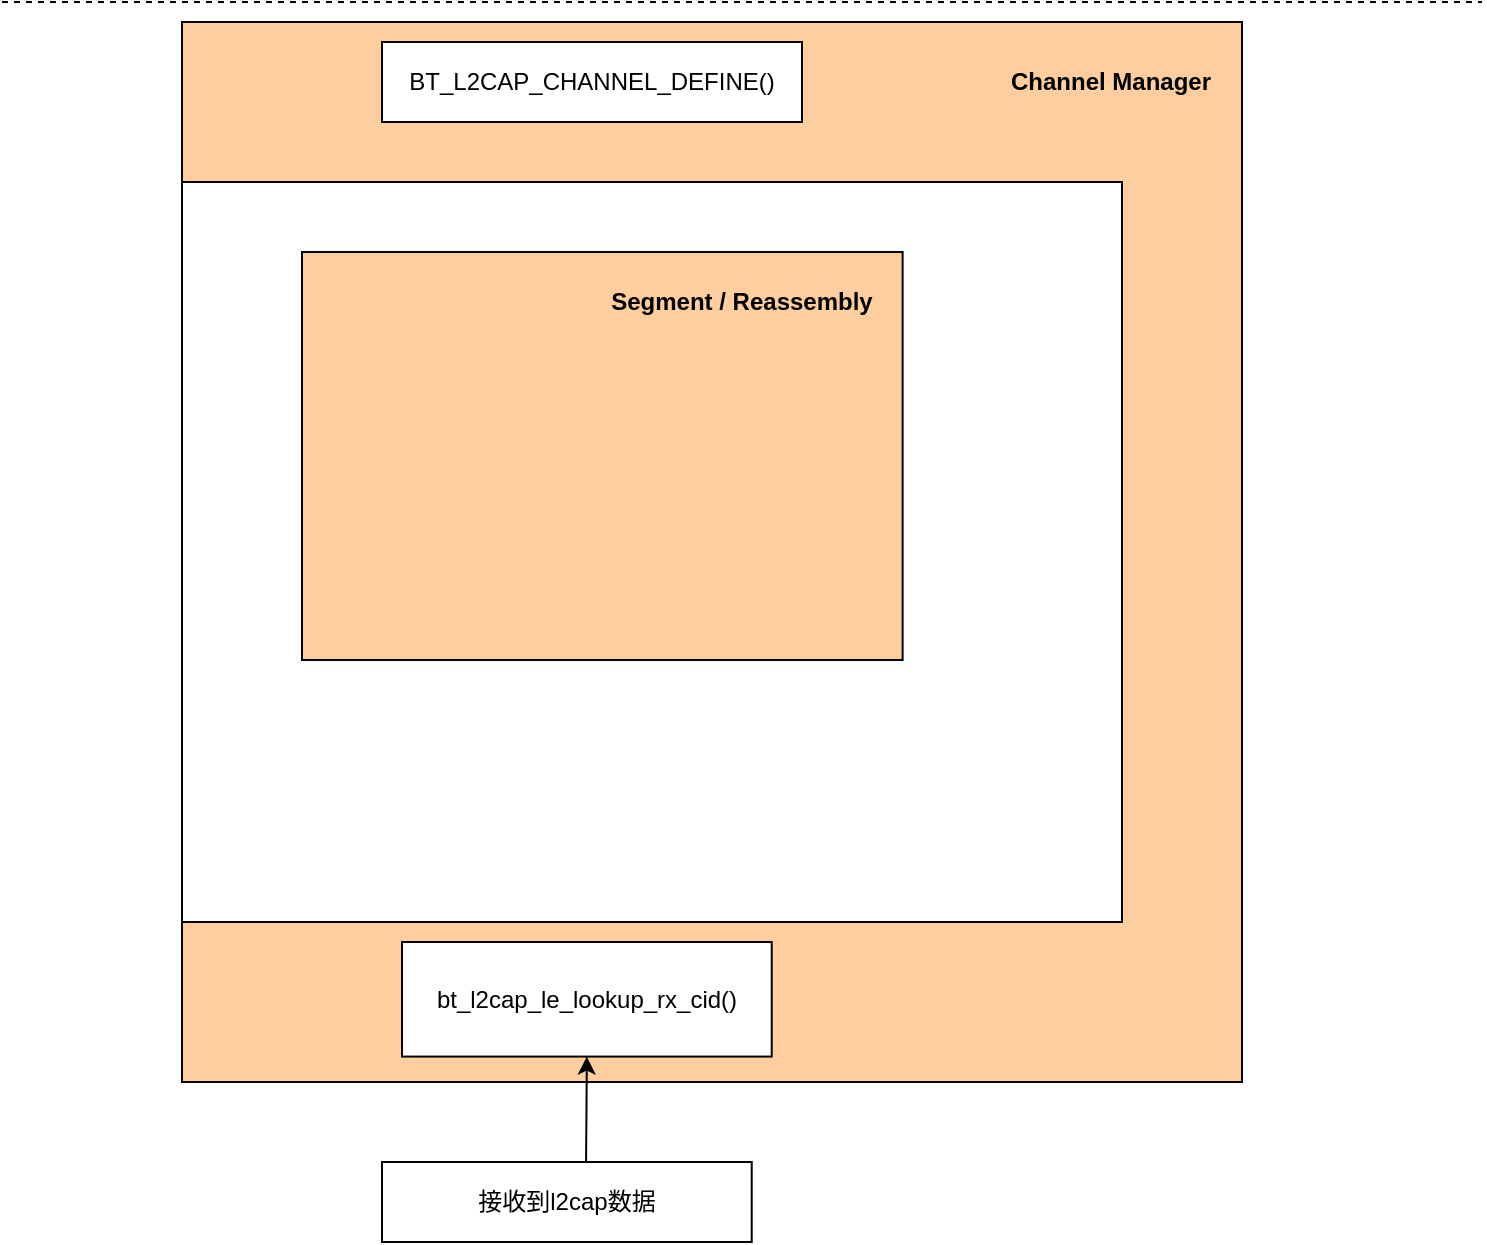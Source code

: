 <mxfile version="20.0.3" type="github" pages="2">
  <diagram id="R2lEEEUBdFMjLlhIrx00" name="Page-1">
    <mxGraphModel dx="1088" dy="644" grid="1" gridSize="10" guides="1" tooltips="1" connect="1" arrows="1" fold="1" page="1" pageScale="1" pageWidth="850" pageHeight="1100" math="0" shadow="0" extFonts="Permanent Marker^https://fonts.googleapis.com/css?family=Permanent+Marker">
      <root>
        <mxCell id="0" />
        <mxCell id="1" parent="0" />
        <mxCell id="rRveS7QiudBQxACLEBaP-16" value="" style="endArrow=none;dashed=1;html=1;rounded=0;" edge="1" parent="1">
          <mxGeometry width="50" height="50" relative="1" as="geometry">
            <mxPoint x="80" y="110" as="sourcePoint" />
            <mxPoint x="820" y="110" as="targetPoint" />
          </mxGeometry>
        </mxCell>
        <mxCell id="rRveS7QiudBQxACLEBaP-70" value="" style="group" vertex="1" connectable="0" parent="1">
          <mxGeometry x="150" y="110" width="530" height="530" as="geometry" />
        </mxCell>
        <mxCell id="rRveS7QiudBQxACLEBaP-74" value="" style="group" vertex="1" connectable="0" parent="rRveS7QiudBQxACLEBaP-70">
          <mxGeometry x="20" y="10" width="530" height="530" as="geometry" />
        </mxCell>
        <mxCell id="rRveS7QiudBQxACLEBaP-71" value="" style="rounded=0;whiteSpace=wrap;html=1;strokeColor=default;fillColor=#FFCE9F;gradientColor=none;" vertex="1" parent="rRveS7QiudBQxACLEBaP-74">
          <mxGeometry width="530" height="530" as="geometry" />
        </mxCell>
        <mxCell id="rRveS7QiudBQxACLEBaP-73" value="" style="rounded=0;whiteSpace=wrap;html=1;strokeColor=default;fillColor=#FFFFFF;gradientColor=none;" vertex="1" parent="rRveS7QiudBQxACLEBaP-74">
          <mxGeometry y="80" width="470" height="370" as="geometry" />
        </mxCell>
        <mxCell id="rRveS7QiudBQxACLEBaP-65" value="BT_L2CAP_CHANNEL_DEFINE()" style="rounded=0;whiteSpace=wrap;html=1;" vertex="1" parent="rRveS7QiudBQxACLEBaP-74">
          <mxGeometry x="100" y="10" width="210" height="40" as="geometry" />
        </mxCell>
        <mxCell id="rRveS7QiudBQxACLEBaP-54" value="bt_l2cap_le_lookup_rx_cid()" style="rounded=0;whiteSpace=wrap;html=1;" vertex="1" parent="rRveS7QiudBQxACLEBaP-74">
          <mxGeometry x="109.998" y="459.996" width="184.865" height="57.297" as="geometry" />
        </mxCell>
        <mxCell id="rRveS7QiudBQxACLEBaP-46" value="" style="group;fillColor=none;" vertex="1" connectable="0" parent="rRveS7QiudBQxACLEBaP-74">
          <mxGeometry x="60" y="115" width="310" height="300" as="geometry" />
        </mxCell>
        <mxCell id="rRveS7QiudBQxACLEBaP-43" value="" style="rounded=0;whiteSpace=wrap;html=1;strokeColor=default;fillColor=#FFCE9F;gradientColor=none;" vertex="1" parent="rRveS7QiudBQxACLEBaP-46">
          <mxGeometry width="300.312" height="204.0" as="geometry" />
        </mxCell>
        <mxCell id="rRveS7QiudBQxACLEBaP-57" value="" style="endArrow=classic;html=1;rounded=0;entryX=0.5;entryY=1;entryDx=0;entryDy=0;" edge="1" parent="rRveS7QiudBQxACLEBaP-46" target="rRveS7QiudBQxACLEBaP-54">
          <mxGeometry width="50" height="50" relative="1" as="geometry">
            <mxPoint x="142" y="460" as="sourcePoint" />
            <mxPoint x="174.375" y="288" as="targetPoint" />
          </mxGeometry>
        </mxCell>
        <mxCell id="rRveS7QiudBQxACLEBaP-76" value="&lt;span style=&quot;font-weight: 700;&quot;&gt;Segment / Reassembly&lt;/span&gt;" style="text;html=1;strokeColor=none;fillColor=none;align=center;verticalAlign=middle;whiteSpace=wrap;rounded=0;" vertex="1" parent="rRveS7QiudBQxACLEBaP-46">
          <mxGeometry x="150" y="10" width="140" height="30" as="geometry" />
        </mxCell>
        <mxCell id="rRveS7QiudBQxACLEBaP-44" value="&lt;span style=&quot;font-weight: 700;&quot;&gt;Channel Manager&lt;/span&gt;" style="text;html=1;strokeColor=none;fillColor=none;align=center;verticalAlign=middle;whiteSpace=wrap;rounded=0;" vertex="1" parent="rRveS7QiudBQxACLEBaP-74">
          <mxGeometry x="404.002" y="10.0" width="121.094" height="39.132" as="geometry" />
        </mxCell>
        <mxCell id="rRveS7QiudBQxACLEBaP-60" value="接收到l2cap数据" style="rounded=0;whiteSpace=wrap;html=1;" vertex="1" parent="1">
          <mxGeometry x="270" y="690" width="184.86" height="40" as="geometry" />
        </mxCell>
      </root>
    </mxGraphModel>
  </diagram>
  <diagram id="AEi3HNSez5Ofibtd5upA" name="Page-2">
    <mxGraphModel dx="1088" dy="644" grid="1" gridSize="10" guides="1" tooltips="1" connect="1" arrows="1" fold="1" page="1" pageScale="1" pageWidth="827" pageHeight="1169" math="0" shadow="0">
      <root>
        <mxCell id="0" />
        <mxCell id="1" parent="0" />
        <mxCell id="5Tr9m24EcFweUr9sThQb-28" value="&lt;font face=&quot;Helvetica&quot;&gt;&lt;b&gt;L2CAP layer&lt;/b&gt;&lt;/font&gt;" style="rounded=1;whiteSpace=wrap;html=1;fontFamily=consola;fontSource=https%3A%2F%2Ffonts.googleapis.com%2Fcss%3Ffamily%3Dconsola;align=right;verticalAlign=top;arcSize=3;" vertex="1" parent="1">
          <mxGeometry x="44" y="220" width="736" height="460" as="geometry" />
        </mxCell>
        <mxCell id="5Tr9m24EcFweUr9sThQb-27" value="&lt;font face=&quot;Helvetica&quot;&gt;&lt;b&gt;Upper layer&lt;/b&gt;&lt;/font&gt;" style="rounded=1;whiteSpace=wrap;html=1;fontFamily=consola;fontSource=https%3A%2F%2Ffonts.googleapis.com%2Fcss%3Ffamily%3Dconsola;align=right;verticalAlign=top;" vertex="1" parent="1">
          <mxGeometry x="44" y="70" width="740" height="120" as="geometry" />
        </mxCell>
        <mxCell id="5Tr9m24EcFweUr9sThQb-26" value="&lt;font face=&quot;Helvetica&quot;&gt;&lt;b&gt;HCI layer&lt;/b&gt;&lt;/font&gt;" style="rounded=1;whiteSpace=wrap;html=1;fontFamily=consola;fontSource=https%3A%2F%2Ffonts.googleapis.com%2Fcss%3Ffamily%3Dconsola;align=right;verticalAlign=top;" vertex="1" parent="1">
          <mxGeometry x="50" y="710" width="740" height="120" as="geometry" />
        </mxCell>
        <mxCell id="z2WRaZwJXVNTWJqfiO8C-1" value="" style="shape=partialRectangle;whiteSpace=wrap;html=1;left=0;right=0;fillColor=none;strokeColor=default;dashed=1;" vertex="1" parent="1">
          <mxGeometry x="20" y="200" width="800" height="500" as="geometry" />
        </mxCell>
        <mxCell id="z2WRaZwJXVNTWJqfiO8C-3" value="&lt;span style=&quot;font-weight: 700;&quot;&gt;Segment / Reassembly&lt;/span&gt;" style="whiteSpace=wrap;html=1;aspect=fixed;strokeColor=none;fillColor=#FFCE9F;gradientColor=none;horizontal=1;verticalAlign=top;align=right;" vertex="1" parent="1">
          <mxGeometry x="50" y="270" width="350" height="350" as="geometry" />
        </mxCell>
        <mxCell id="5Tr9m24EcFweUr9sThQb-1" value="&lt;b&gt;Channel Manager&lt;/b&gt;" style="whiteSpace=wrap;html=1;aspect=fixed;strokeColor=none;fillColor=#FFCE9F;gradientColor=none;horizontal=1;verticalAlign=top;align=right;" vertex="1" parent="1">
          <mxGeometry x="480" y="290" width="260" height="260" as="geometry" />
        </mxCell>
        <mxCell id="5Tr9m24EcFweUr9sThQb-2" value="ATT" style="rounded=0;whiteSpace=wrap;html=1;strokeColor=default;fillColor=#FFCE9F;gradientColor=none;" vertex="1" parent="1">
          <mxGeometry x="210" y="90" width="100" height="30" as="geometry" />
        </mxCell>
        <mxCell id="5Tr9m24EcFweUr9sThQb-3" value="SMP" style="rounded=0;whiteSpace=wrap;html=1;strokeColor=default;fillColor=#FFCE9F;gradientColor=none;" vertex="1" parent="1">
          <mxGeometry x="480" y="90" width="100" height="30" as="geometry" />
        </mxCell>
        <mxCell id="5Tr9m24EcFweUr9sThQb-8" value="SDU" style="rounded=0;whiteSpace=wrap;html=1;strokeColor=default;fillColor=#CCCCCC;gradientColor=none;" vertex="1" parent="1">
          <mxGeometry x="345" y="160" width="100" height="30" as="geometry" />
        </mxCell>
        <mxCell id="5Tr9m24EcFweUr9sThQb-19" style="edgeStyle=orthogonalEdgeStyle;rounded=0;orthogonalLoop=1;jettySize=auto;html=1;entryX=0.5;entryY=1;entryDx=0;entryDy=0;fontFamily=consola;fontSource=https%3A%2F%2Ffonts.googleapis.com%2Fcss%3Ffamily%3Dconsola;exitX=1;exitY=0.5;exitDx=0;exitDy=0;strokeColor=#7EA6E0;" edge="1" parent="1" source="5Tr9m24EcFweUr9sThQb-10" target="5Tr9m24EcFweUr9sThQb-13">
          <mxGeometry relative="1" as="geometry" />
        </mxCell>
        <mxCell id="5Tr9m24EcFweUr9sThQb-10" value="HCI" style="rounded=0;whiteSpace=wrap;html=1;strokeColor=default;fillColor=#FFCE9F;gradientColor=none;" vertex="1" parent="1">
          <mxGeometry x="360" y="790" width="100" height="30" as="geometry" />
        </mxCell>
        <mxCell id="5Tr9m24EcFweUr9sThQb-17" style="edgeStyle=orthogonalEdgeStyle;rounded=0;orthogonalLoop=1;jettySize=auto;html=1;entryX=0;entryY=0.5;entryDx=0;entryDy=0;fontFamily=consola;fontSource=https%3A%2F%2Ffonts.googleapis.com%2Fcss%3Ffamily%3Dconsola;exitX=0.5;exitY=1;exitDx=0;exitDy=0;strokeColor=#7EA6E0;" edge="1" parent="1" source="5Tr9m24EcFweUr9sThQb-12" target="5Tr9m24EcFweUr9sThQb-10">
          <mxGeometry relative="1" as="geometry" />
        </mxCell>
        <mxCell id="5Tr9m24EcFweUr9sThQb-12" value="ACL Data" style="rounded=0;whiteSpace=wrap;html=1;strokeColor=default;fillColor=#CCCCCC;gradientColor=none;" vertex="1" parent="1">
          <mxGeometry x="210" y="740" width="100" height="30" as="geometry" />
        </mxCell>
        <mxCell id="5Tr9m24EcFweUr9sThQb-25" style="edgeStyle=orthogonalEdgeStyle;rounded=0;orthogonalLoop=1;jettySize=auto;html=1;fontFamily=consola;fontSource=https%3A%2F%2Ffonts.googleapis.com%2Fcss%3Ffamily%3Dconsola;strokeColor=#7EA6E0;" edge="1" parent="1" source="5Tr9m24EcFweUr9sThQb-13" target="5Tr9m24EcFweUr9sThQb-23">
          <mxGeometry relative="1" as="geometry" />
        </mxCell>
        <mxCell id="5Tr9m24EcFweUr9sThQb-13" value="ACL Data" style="rounded=0;whiteSpace=wrap;html=1;strokeColor=default;fillColor=#CCCCCC;gradientColor=none;" vertex="1" parent="1">
          <mxGeometry x="515" y="740" width="100" height="30" as="geometry" />
        </mxCell>
        <mxCell id="5Tr9m24EcFweUr9sThQb-23" value="bt_l2cap_recv()" style="rounded=0;whiteSpace=wrap;html=1;" vertex="1" parent="1">
          <mxGeometry x="480" y="650" width="170" height="30" as="geometry" />
        </mxCell>
        <mxCell id="5Tr9m24EcFweUr9sThQb-24" value="bt_l2cap_recv()" style="rounded=0;whiteSpace=wrap;html=1;" vertex="1" parent="1">
          <mxGeometry x="480" y="584.5" width="170" height="30" as="geometry" />
        </mxCell>
      </root>
    </mxGraphModel>
  </diagram>
</mxfile>
